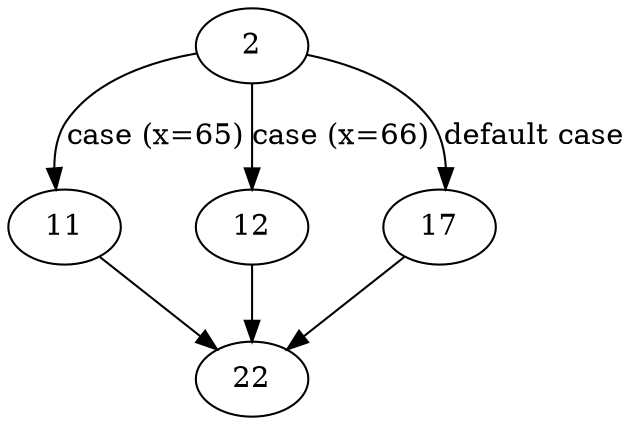 strict digraph "sqlite3IndexAffinityOk" {
	// Node definitions.
	2 [entry=true];
	11;
	12;
	17;
	22;

	// Edge definitions.
	2 -> 11 [
		cond="case (x=65)"
		label="case (x=65)"
	];
	2 -> 12 [
		cond="case (x=66)"
		label="case (x=66)"
	];
	2 -> 17 [
		cond="default case"
		label="default case"
	];
	11 -> 22;
	12 -> 22;
	17 -> 22;
}
